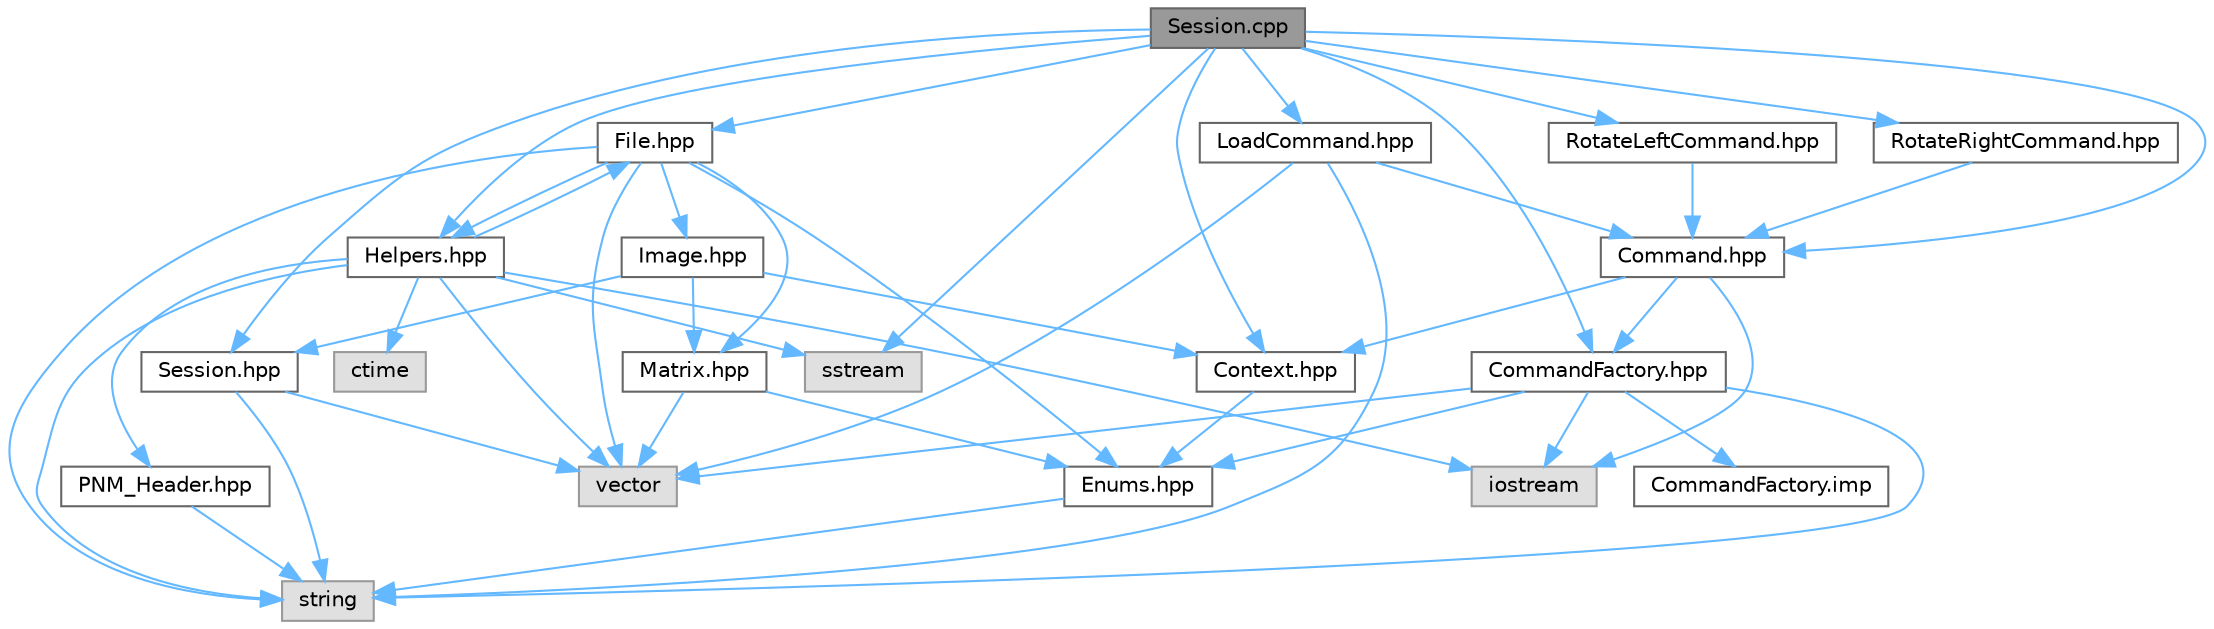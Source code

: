 digraph "Session.cpp"
{
 // INTERACTIVE_SVG=YES
 // LATEX_PDF_SIZE
  bgcolor="transparent";
  edge [fontname=Helvetica,fontsize=10,labelfontname=Helvetica,labelfontsize=10];
  node [fontname=Helvetica,fontsize=10,shape=box,height=0.2,width=0.4];
  Node1 [id="Node000001",label="Session.cpp",height=0.2,width=0.4,color="gray40", fillcolor="grey60", style="filled", fontcolor="black",tooltip=" "];
  Node1 -> Node2 [id="edge1_Node000001_Node000002",color="steelblue1",style="solid",tooltip=" "];
  Node2 [id="Node000002",label="Session.hpp",height=0.2,width=0.4,color="grey40", fillcolor="white", style="filled",URL="$_session_8hpp.html",tooltip=" "];
  Node2 -> Node3 [id="edge2_Node000002_Node000003",color="steelblue1",style="solid",tooltip=" "];
  Node3 [id="Node000003",label="vector",height=0.2,width=0.4,color="grey60", fillcolor="#E0E0E0", style="filled",tooltip=" "];
  Node2 -> Node4 [id="edge3_Node000002_Node000004",color="steelblue1",style="solid",tooltip=" "];
  Node4 [id="Node000004",label="string",height=0.2,width=0.4,color="grey60", fillcolor="#E0E0E0", style="filled",tooltip=" "];
  Node1 -> Node5 [id="edge4_Node000001_Node000005",color="steelblue1",style="solid",tooltip=" "];
  Node5 [id="Node000005",label="File.hpp",height=0.2,width=0.4,color="grey40", fillcolor="white", style="filled",URL="$_file_8hpp.html",tooltip=" "];
  Node5 -> Node4 [id="edge5_Node000005_Node000004",color="steelblue1",style="solid",tooltip=" "];
  Node5 -> Node3 [id="edge6_Node000005_Node000003",color="steelblue1",style="solid",tooltip=" "];
  Node5 -> Node6 [id="edge7_Node000005_Node000006",color="steelblue1",style="solid",tooltip=" "];
  Node6 [id="Node000006",label="Enums.hpp",height=0.2,width=0.4,color="grey40", fillcolor="white", style="filled",URL="$_enums_8hpp.html",tooltip=" "];
  Node6 -> Node4 [id="edge8_Node000006_Node000004",color="steelblue1",style="solid",tooltip=" "];
  Node5 -> Node7 [id="edge9_Node000005_Node000007",color="steelblue1",style="solid",tooltip=" "];
  Node7 [id="Node000007",label="Image.hpp",height=0.2,width=0.4,color="grey40", fillcolor="white", style="filled",URL="$_image_8hpp.html",tooltip=" "];
  Node7 -> Node8 [id="edge10_Node000007_Node000008",color="steelblue1",style="solid",tooltip=" "];
  Node8 [id="Node000008",label="Matrix.hpp",height=0.2,width=0.4,color="grey40", fillcolor="white", style="filled",URL="$_matrix_8hpp.html",tooltip=" "];
  Node8 -> Node3 [id="edge11_Node000008_Node000003",color="steelblue1",style="solid",tooltip=" "];
  Node8 -> Node6 [id="edge12_Node000008_Node000006",color="steelblue1",style="solid",tooltip=" "];
  Node7 -> Node9 [id="edge13_Node000007_Node000009",color="steelblue1",style="solid",tooltip=" "];
  Node9 [id="Node000009",label="Context.hpp",height=0.2,width=0.4,color="grey40", fillcolor="white", style="filled",URL="$_context_8hpp.html",tooltip=" "];
  Node9 -> Node6 [id="edge14_Node000009_Node000006",color="steelblue1",style="solid",tooltip=" "];
  Node7 -> Node2 [id="edge15_Node000007_Node000002",color="steelblue1",style="solid",tooltip=" "];
  Node5 -> Node8 [id="edge16_Node000005_Node000008",color="steelblue1",style="solid",tooltip=" "];
  Node5 -> Node10 [id="edge17_Node000005_Node000010",color="steelblue1",style="solid",tooltip=" "];
  Node10 [id="Node000010",label="Helpers.hpp",height=0.2,width=0.4,color="grey40", fillcolor="white", style="filled",URL="$_helpers_8hpp.html",tooltip=" "];
  Node10 -> Node4 [id="edge18_Node000010_Node000004",color="steelblue1",style="solid",tooltip=" "];
  Node10 -> Node3 [id="edge19_Node000010_Node000003",color="steelblue1",style="solid",tooltip=" "];
  Node10 -> Node11 [id="edge20_Node000010_Node000011",color="steelblue1",style="solid",tooltip=" "];
  Node11 [id="Node000011",label="iostream",height=0.2,width=0.4,color="grey60", fillcolor="#E0E0E0", style="filled",tooltip=" "];
  Node10 -> Node12 [id="edge21_Node000010_Node000012",color="steelblue1",style="solid",tooltip=" "];
  Node12 [id="Node000012",label="ctime",height=0.2,width=0.4,color="grey60", fillcolor="#E0E0E0", style="filled",tooltip=" "];
  Node10 -> Node13 [id="edge22_Node000010_Node000013",color="steelblue1",style="solid",tooltip=" "];
  Node13 [id="Node000013",label="sstream",height=0.2,width=0.4,color="grey60", fillcolor="#E0E0E0", style="filled",tooltip=" "];
  Node10 -> Node14 [id="edge23_Node000010_Node000014",color="steelblue1",style="solid",tooltip=" "];
  Node14 [id="Node000014",label="PNM_Header.hpp",height=0.2,width=0.4,color="grey40", fillcolor="white", style="filled",URL="$_p_n_m___header_8hpp.html",tooltip=" "];
  Node14 -> Node4 [id="edge24_Node000014_Node000004",color="steelblue1",style="solid",tooltip=" "];
  Node10 -> Node5 [id="edge25_Node000010_Node000005",color="steelblue1",style="solid",tooltip=" "];
  Node1 -> Node9 [id="edge26_Node000001_Node000009",color="steelblue1",style="solid",tooltip=" "];
  Node1 -> Node15 [id="edge27_Node000001_Node000015",color="steelblue1",style="solid",tooltip=" "];
  Node15 [id="Node000015",label="CommandFactory.hpp",height=0.2,width=0.4,color="grey40", fillcolor="white", style="filled",URL="$_command_factory_8hpp.html",tooltip=" "];
  Node15 -> Node4 [id="edge28_Node000015_Node000004",color="steelblue1",style="solid",tooltip=" "];
  Node15 -> Node3 [id="edge29_Node000015_Node000003",color="steelblue1",style="solid",tooltip=" "];
  Node15 -> Node11 [id="edge30_Node000015_Node000011",color="steelblue1",style="solid",tooltip=" "];
  Node15 -> Node6 [id="edge31_Node000015_Node000006",color="steelblue1",style="solid",tooltip=" "];
  Node15 -> Node16 [id="edge32_Node000015_Node000016",color="steelblue1",style="solid",tooltip=" "];
  Node16 [id="Node000016",label="CommandFactory.imp",height=0.2,width=0.4,color="grey40", fillcolor="white", style="filled",URL="$_command_factory_8imp.html",tooltip=" "];
  Node1 -> Node10 [id="edge33_Node000001_Node000010",color="steelblue1",style="solid",tooltip=" "];
  Node1 -> Node17 [id="edge34_Node000001_Node000017",color="steelblue1",style="solid",tooltip=" "];
  Node17 [id="Node000017",label="Command.hpp",height=0.2,width=0.4,color="grey40", fillcolor="white", style="filled",URL="$_command_8hpp.html",tooltip=" "];
  Node17 -> Node9 [id="edge35_Node000017_Node000009",color="steelblue1",style="solid",tooltip=" "];
  Node17 -> Node15 [id="edge36_Node000017_Node000015",color="steelblue1",style="solid",tooltip=" "];
  Node17 -> Node11 [id="edge37_Node000017_Node000011",color="steelblue1",style="solid",tooltip=" "];
  Node1 -> Node18 [id="edge38_Node000001_Node000018",color="steelblue1",style="solid",tooltip=" "];
  Node18 [id="Node000018",label="LoadCommand.hpp",height=0.2,width=0.4,color="grey40", fillcolor="white", style="filled",URL="$_load_command_8hpp.html",tooltip=" "];
  Node18 -> Node17 [id="edge39_Node000018_Node000017",color="steelblue1",style="solid",tooltip=" "];
  Node18 -> Node3 [id="edge40_Node000018_Node000003",color="steelblue1",style="solid",tooltip=" "];
  Node18 -> Node4 [id="edge41_Node000018_Node000004",color="steelblue1",style="solid",tooltip=" "];
  Node1 -> Node19 [id="edge42_Node000001_Node000019",color="steelblue1",style="solid",tooltip=" "];
  Node19 [id="Node000019",label="RotateLeftCommand.hpp",height=0.2,width=0.4,color="grey40", fillcolor="white", style="filled",URL="$_rotate_left_command_8hpp.html",tooltip=" "];
  Node19 -> Node17 [id="edge43_Node000019_Node000017",color="steelblue1",style="solid",tooltip=" "];
  Node1 -> Node20 [id="edge44_Node000001_Node000020",color="steelblue1",style="solid",tooltip=" "];
  Node20 [id="Node000020",label="RotateRightCommand.hpp",height=0.2,width=0.4,color="grey40", fillcolor="white", style="filled",URL="$_rotate_right_command_8hpp.html",tooltip=" "];
  Node20 -> Node17 [id="edge45_Node000020_Node000017",color="steelblue1",style="solid",tooltip=" "];
  Node1 -> Node13 [id="edge46_Node000001_Node000013",color="steelblue1",style="solid",tooltip=" "];
}
